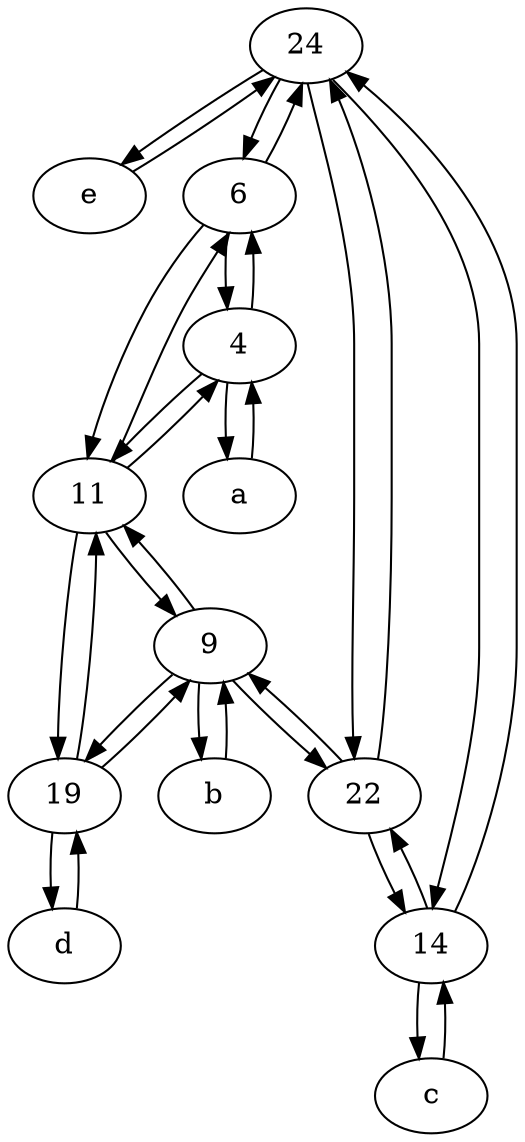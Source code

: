 digraph  {
	24;
	a [pos="40,10!"];
	d [pos="20,30!"];
	11;
	e [pos="30,50!"];
	6;
	4;
	19;
	c [pos="20,10!"];
	22;
	9;
	b [pos="50,20!"];
	14;
	4 -> 11;
	14 -> c;
	19 -> d;
	9 -> 19;
	24 -> 22;
	19 -> 9;
	9 -> 22;
	6 -> 4;
	22 -> 9;
	d -> 19;
	11 -> 6;
	24 -> e;
	11 -> 9;
	c -> 14;
	6 -> 11;
	22 -> 14;
	9 -> 11;
	19 -> 11;
	11 -> 19;
	e -> 24;
	22 -> 24;
	24 -> 14;
	b -> 9;
	14 -> 24;
	4 -> a;
	24 -> 6;
	a -> 4;
	9 -> b;
	6 -> 24;
	11 -> 4;
	4 -> 6;
	14 -> 22;

	}